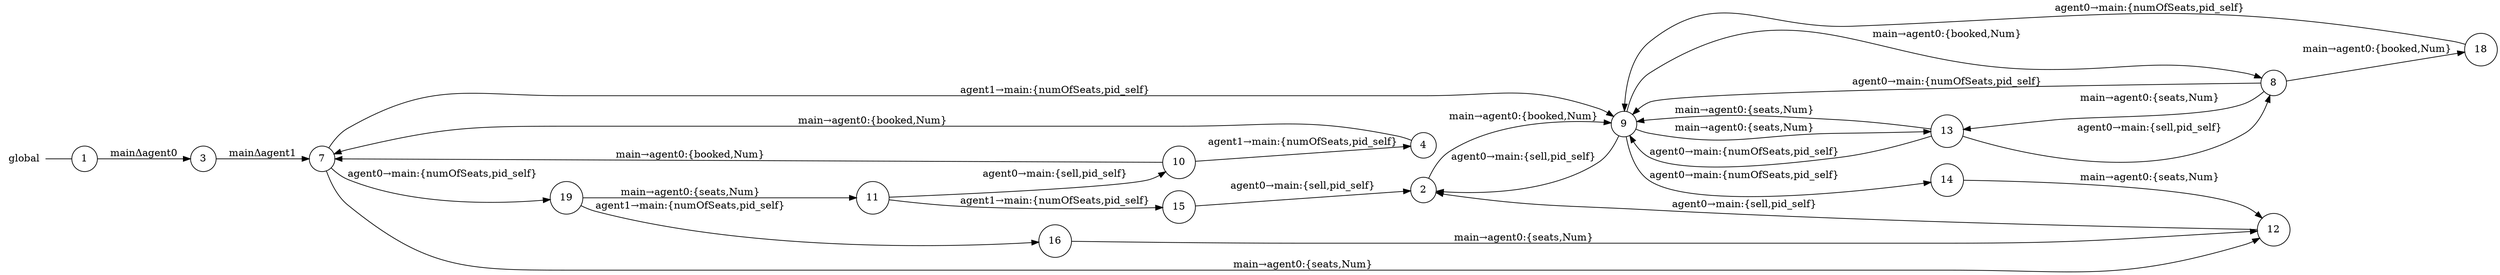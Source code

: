 digraph global {
	rankdir="LR";
	n_0 [label="global", shape="plaintext"];
	n_1 [id="15", shape=circle, label="15"];
	n_2 [id="19", shape=circle, label="19"];
	n_3 [id="12", shape=circle, label="12"];
	n_4 [id="11", shape=circle, label="11"];
	n_5 [id="18", shape=circle, label="18"];
	n_6 [id="14", shape=circle, label="14"];
	n_7 [id="13", shape=circle, label="13"];
	n_8 [id="10", shape=circle, label="10"];
	n_9 [id="1", shape=circle, label="1"];
	n_0 -> n_9 [arrowhead=none];
	n_10 [id="9", shape=circle, label="9"];
	n_11 [id="2", shape=circle, label="2"];
	n_12 [id="8", shape=circle, label="8"];
	n_13 [id="4", shape=circle, label="4"];
	n_14 [id="7", shape=circle, label="7"];
	n_15 [id="3", shape=circle, label="3"];
	n_16 [id="16", shape=circle, label="16"];

	n_9 -> n_15 [id="[$e|25]", label="mainΔagent0"];
	n_12 -> n_7 [id="[$e|10]", label="main→agent0:{seats,Num}"];
	n_14 -> n_10 [id="[$e|15]", label="agent1→main:{numOfSeats,pid_self}"];
	n_4 -> n_8 [id="[$e|26]", label="agent0→main:{sell,pid_self}"];
	n_6 -> n_3 [id="[$e|34]", label="main→agent0:{seats,Num}"];
	n_3 -> n_11 [id="[$e|36]", label="agent0→main:{sell,pid_self}"];
	n_1 -> n_11 [id="[$e|35]", label="agent0→main:{sell,pid_self}"];
	n_8 -> n_13 [id="[$e|0]", label="agent1→main:{numOfSeats,pid_self}"];
	n_4 -> n_1 [id="[$e|12]", label="agent1→main:{numOfSeats,pid_self}"];
	n_10 -> n_6 [id="[$e|16]", label="agent0→main:{numOfSeats,pid_self}"];
	n_12 -> n_5 [id="[$e|30]", label="main→agent0:{booked,Num}"];
	n_10 -> n_12 [id="[$e|1]", label="main→agent0:{booked,Num}"];
	n_15 -> n_14 [id="[$e|28]", label="mainΔagent1"];
	n_14 -> n_3 [id="[$e|7]", label="main→agent0:{seats,Num}"];
	n_14 -> n_2 [id="[$e|11]", label="agent0→main:{numOfSeats,pid_self}"];
	n_10 -> n_11 [id="[$e|33]", label="agent0→main:{sell,pid_self}"];
	n_7 -> n_12 [id="[$e|14]", label="agent0→main:{sell,pid_self}"];
	n_7 -> n_10 [id="[$e|24]", label="agent0→main:{numOfSeats,pid_self}"];
	n_12 -> n_10 [id="[$e|19]", label="agent0→main:{numOfSeats,pid_self}"];
	n_11 -> n_10 [id="[$e|18]", label="main→agent0:{booked,Num}"];
	n_8 -> n_14 [id="[$e|23]", label="main→agent0:{booked,Num}"];
	n_13 -> n_14 [id="[$e|6]", label="main→agent0:{booked,Num}"];
	n_2 -> n_4 [id="[$e|9]", label="main→agent0:{seats,Num}"];
	n_2 -> n_16 [id="[$e|3]", label="agent1→main:{numOfSeats,pid_self}"];
	n_7 -> n_10 [id="[$e|22]", label="main→agent0:{seats,Num}"];
	n_16 -> n_3 [id="[$e|4]", label="main→agent0:{seats,Num}"];
	n_10 -> n_7 [id="[$e|21]", label="main→agent0:{seats,Num}"];
	n_5 -> n_10 [id="[$e|31]", label="agent0→main:{numOfSeats,pid_self}"];
}
